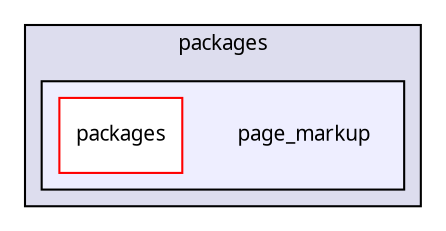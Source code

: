 digraph "packages/page/packages/page_markup/" {
  compound=true
  node [ fontsize="10", fontname="FreeSans.ttf"];
  edge [ labelfontsize="10", labelfontname="FreeSans.ttf"];
  subgraph clusterdir_45d5d742c6a2e963177f6f892a398aed {
    graph [ bgcolor="#ddddee", pencolor="black", label="packages" fontname="FreeSans.ttf", fontsize="10", URL="dir_45d5d742c6a2e963177f6f892a398aed.html"]
  subgraph clusterdir_81afe200a7ce4a7b14f4b29be7d05140 {
    graph [ bgcolor="#eeeeff", pencolor="black", label="" URL="dir_81afe200a7ce4a7b14f4b29be7d05140.html"];
    dir_81afe200a7ce4a7b14f4b29be7d05140 [shape=plaintext label="page_markup"];
    dir_29111fa03595ebc64ac51d88195e84a0 [shape=box label="packages" color="red" fillcolor="white" style="filled" URL="dir_29111fa03595ebc64ac51d88195e84a0.html"];
  }
  }
}
